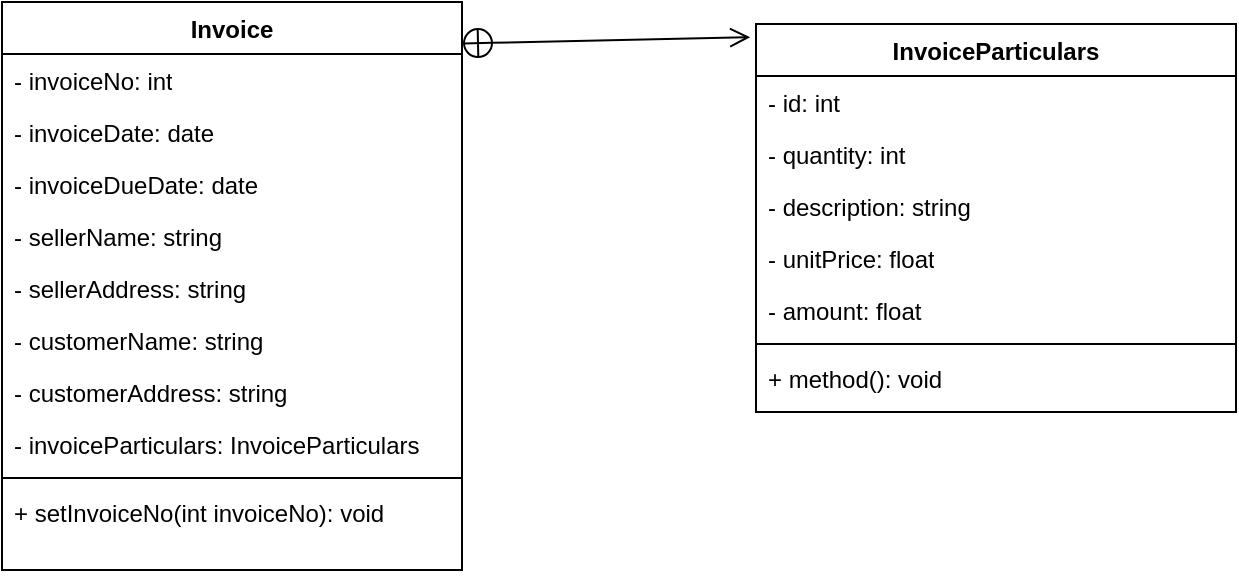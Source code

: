 <mxfile version="24.7.5">
  <diagram name="class-diagram" id="5LfIbmqFntVp2V1TBCPL">
    <mxGraphModel dx="649" dy="592" grid="1" gridSize="10" guides="1" tooltips="1" connect="1" arrows="1" fold="1" page="1" pageScale="1" pageWidth="827" pageHeight="1169" math="0" shadow="0">
      <root>
        <mxCell id="0" />
        <mxCell id="1" parent="0" />
        <mxCell id="k55FhNWmk52s5my02aav-1" value="Invoice" style="swimlane;fontStyle=1;align=center;verticalAlign=top;childLayout=stackLayout;horizontal=1;startSize=26;horizontalStack=0;resizeParent=1;resizeParentMax=0;resizeLast=0;collapsible=1;marginBottom=0;whiteSpace=wrap;html=1;" parent="1" vertex="1">
          <mxGeometry x="120" y="140" width="230" height="284" as="geometry" />
        </mxCell>
        <mxCell id="k55FhNWmk52s5my02aav-2" value="- invoiceNo: int" style="text;strokeColor=none;fillColor=none;align=left;verticalAlign=top;spacingLeft=4;spacingRight=4;overflow=hidden;rotatable=0;points=[[0,0.5],[1,0.5]];portConstraint=eastwest;whiteSpace=wrap;html=1;" parent="k55FhNWmk52s5my02aav-1" vertex="1">
          <mxGeometry y="26" width="230" height="26" as="geometry" />
        </mxCell>
        <mxCell id="k55FhNWmk52s5my02aav-13" value="- invoiceDate: date" style="text;strokeColor=none;fillColor=none;align=left;verticalAlign=top;spacingLeft=4;spacingRight=4;overflow=hidden;rotatable=0;points=[[0,0.5],[1,0.5]];portConstraint=eastwest;whiteSpace=wrap;html=1;" parent="k55FhNWmk52s5my02aav-1" vertex="1">
          <mxGeometry y="52" width="230" height="26" as="geometry" />
        </mxCell>
        <mxCell id="rotko3dpj8jPP6AgtXUd-13" value="- invoiceDueDate: date" style="text;strokeColor=none;fillColor=none;align=left;verticalAlign=top;spacingLeft=4;spacingRight=4;overflow=hidden;rotatable=0;points=[[0,0.5],[1,0.5]];portConstraint=eastwest;whiteSpace=wrap;html=1;" vertex="1" parent="k55FhNWmk52s5my02aav-1">
          <mxGeometry y="78" width="230" height="26" as="geometry" />
        </mxCell>
        <mxCell id="k55FhNWmk52s5my02aav-12" value="- sellerName: string" style="text;strokeColor=none;fillColor=none;align=left;verticalAlign=top;spacingLeft=4;spacingRight=4;overflow=hidden;rotatable=0;points=[[0,0.5],[1,0.5]];portConstraint=eastwest;whiteSpace=wrap;html=1;" parent="k55FhNWmk52s5my02aav-1" vertex="1">
          <mxGeometry y="104" width="230" height="26" as="geometry" />
        </mxCell>
        <mxCell id="k55FhNWmk52s5my02aav-14" value="- sellerAddress: string" style="text;strokeColor=none;fillColor=none;align=left;verticalAlign=top;spacingLeft=4;spacingRight=4;overflow=hidden;rotatable=0;points=[[0,0.5],[1,0.5]];portConstraint=eastwest;whiteSpace=wrap;html=1;" parent="k55FhNWmk52s5my02aav-1" vertex="1">
          <mxGeometry y="130" width="230" height="26" as="geometry" />
        </mxCell>
        <mxCell id="rotko3dpj8jPP6AgtXUd-2" value="- customerName: string" style="text;strokeColor=none;fillColor=none;align=left;verticalAlign=top;spacingLeft=4;spacingRight=4;overflow=hidden;rotatable=0;points=[[0,0.5],[1,0.5]];portConstraint=eastwest;whiteSpace=wrap;html=1;" vertex="1" parent="k55FhNWmk52s5my02aav-1">
          <mxGeometry y="156" width="230" height="26" as="geometry" />
        </mxCell>
        <mxCell id="rotko3dpj8jPP6AgtXUd-12" value="- customerAddress: string" style="text;strokeColor=none;fillColor=none;align=left;verticalAlign=top;spacingLeft=4;spacingRight=4;overflow=hidden;rotatable=0;points=[[0,0.5],[1,0.5]];portConstraint=eastwest;whiteSpace=wrap;html=1;" vertex="1" parent="k55FhNWmk52s5my02aav-1">
          <mxGeometry y="182" width="230" height="26" as="geometry" />
        </mxCell>
        <mxCell id="rotko3dpj8jPP6AgtXUd-14" value="- invoiceParticulars: InvoiceParticulars" style="text;strokeColor=none;fillColor=none;align=left;verticalAlign=top;spacingLeft=4;spacingRight=4;overflow=hidden;rotatable=0;points=[[0,0.5],[1,0.5]];portConstraint=eastwest;whiteSpace=wrap;html=1;" vertex="1" parent="k55FhNWmk52s5my02aav-1">
          <mxGeometry y="208" width="230" height="26" as="geometry" />
        </mxCell>
        <mxCell id="k55FhNWmk52s5my02aav-3" value="" style="line;strokeWidth=1;fillColor=none;align=left;verticalAlign=middle;spacingTop=-1;spacingLeft=3;spacingRight=3;rotatable=0;labelPosition=right;points=[];portConstraint=eastwest;strokeColor=inherit;" parent="k55FhNWmk52s5my02aav-1" vertex="1">
          <mxGeometry y="234" width="230" height="8" as="geometry" />
        </mxCell>
        <mxCell id="k55FhNWmk52s5my02aav-4" value="+ setInvoiceNo(int invoiceNo): void" style="text;strokeColor=none;fillColor=none;align=left;verticalAlign=top;spacingLeft=4;spacingRight=4;overflow=hidden;rotatable=0;points=[[0,0.5],[1,0.5]];portConstraint=eastwest;whiteSpace=wrap;html=1;" parent="k55FhNWmk52s5my02aav-1" vertex="1">
          <mxGeometry y="242" width="230" height="42" as="geometry" />
        </mxCell>
        <mxCell id="k55FhNWmk52s5my02aav-5" value="InvoiceParticulars" style="swimlane;fontStyle=1;align=center;verticalAlign=top;childLayout=stackLayout;horizontal=1;startSize=26;horizontalStack=0;resizeParent=1;resizeParentMax=0;resizeLast=0;collapsible=1;marginBottom=0;whiteSpace=wrap;html=1;" parent="1" vertex="1">
          <mxGeometry x="497" y="151" width="240" height="194" as="geometry" />
        </mxCell>
        <mxCell id="k55FhNWmk52s5my02aav-15" value="- id: int" style="text;strokeColor=none;fillColor=none;align=left;verticalAlign=top;spacingLeft=4;spacingRight=4;overflow=hidden;rotatable=0;points=[[0,0.5],[1,0.5]];portConstraint=eastwest;whiteSpace=wrap;html=1;" parent="k55FhNWmk52s5my02aav-5" vertex="1">
          <mxGeometry y="26" width="240" height="26" as="geometry" />
        </mxCell>
        <mxCell id="k55FhNWmk52s5my02aav-6" value="- quantity: int" style="text;strokeColor=none;fillColor=none;align=left;verticalAlign=top;spacingLeft=4;spacingRight=4;overflow=hidden;rotatable=0;points=[[0,0.5],[1,0.5]];portConstraint=eastwest;whiteSpace=wrap;html=1;" parent="k55FhNWmk52s5my02aav-5" vertex="1">
          <mxGeometry y="52" width="240" height="26" as="geometry" />
        </mxCell>
        <mxCell id="k55FhNWmk52s5my02aav-22" value="- description: string" style="text;strokeColor=none;fillColor=none;align=left;verticalAlign=top;spacingLeft=4;spacingRight=4;overflow=hidden;rotatable=0;points=[[0,0.5],[1,0.5]];portConstraint=eastwest;whiteSpace=wrap;html=1;" parent="k55FhNWmk52s5my02aav-5" vertex="1">
          <mxGeometry y="78" width="240" height="26" as="geometry" />
        </mxCell>
        <mxCell id="k55FhNWmk52s5my02aav-16" value="- unitPrice: float" style="text;strokeColor=none;fillColor=none;align=left;verticalAlign=top;spacingLeft=4;spacingRight=4;overflow=hidden;rotatable=0;points=[[0,0.5],[1,0.5]];portConstraint=eastwest;whiteSpace=wrap;html=1;" parent="k55FhNWmk52s5my02aav-5" vertex="1">
          <mxGeometry y="104" width="240" height="26" as="geometry" />
        </mxCell>
        <mxCell id="k55FhNWmk52s5my02aav-17" value="- amount: float" style="text;strokeColor=none;fillColor=none;align=left;verticalAlign=top;spacingLeft=4;spacingRight=4;overflow=hidden;rotatable=0;points=[[0,0.5],[1,0.5]];portConstraint=eastwest;whiteSpace=wrap;html=1;" parent="k55FhNWmk52s5my02aav-5" vertex="1">
          <mxGeometry y="130" width="240" height="26" as="geometry" />
        </mxCell>
        <mxCell id="k55FhNWmk52s5my02aav-7" value="" style="line;strokeWidth=1;fillColor=none;align=left;verticalAlign=middle;spacingTop=-1;spacingLeft=3;spacingRight=3;rotatable=0;labelPosition=right;points=[];portConstraint=eastwest;strokeColor=inherit;" parent="k55FhNWmk52s5my02aav-5" vertex="1">
          <mxGeometry y="156" width="240" height="8" as="geometry" />
        </mxCell>
        <mxCell id="k55FhNWmk52s5my02aav-21" value="+ method(): void" style="text;strokeColor=none;fillColor=none;align=left;verticalAlign=top;spacingLeft=4;spacingRight=4;overflow=hidden;rotatable=0;points=[[0,0.5],[1,0.5]];portConstraint=eastwest;whiteSpace=wrap;html=1;" parent="k55FhNWmk52s5my02aav-5" vertex="1">
          <mxGeometry y="164" width="240" height="30" as="geometry" />
        </mxCell>
        <mxCell id="d2Knlt-tjbYVCdHrJSim-1" value="" style="endArrow=open;startArrow=circlePlus;endFill=0;startFill=0;endSize=8;html=1;rounded=0;exitX=1;exitY=0.073;exitDx=0;exitDy=0;exitPerimeter=0;entryX=-0.012;entryY=0.034;entryDx=0;entryDy=0;entryPerimeter=0;" parent="1" source="k55FhNWmk52s5my02aav-1" target="k55FhNWmk52s5my02aav-5" edge="1">
          <mxGeometry width="160" relative="1" as="geometry">
            <mxPoint x="330" y="290" as="sourcePoint" />
            <mxPoint x="490" y="290" as="targetPoint" />
          </mxGeometry>
        </mxCell>
      </root>
    </mxGraphModel>
  </diagram>
</mxfile>
